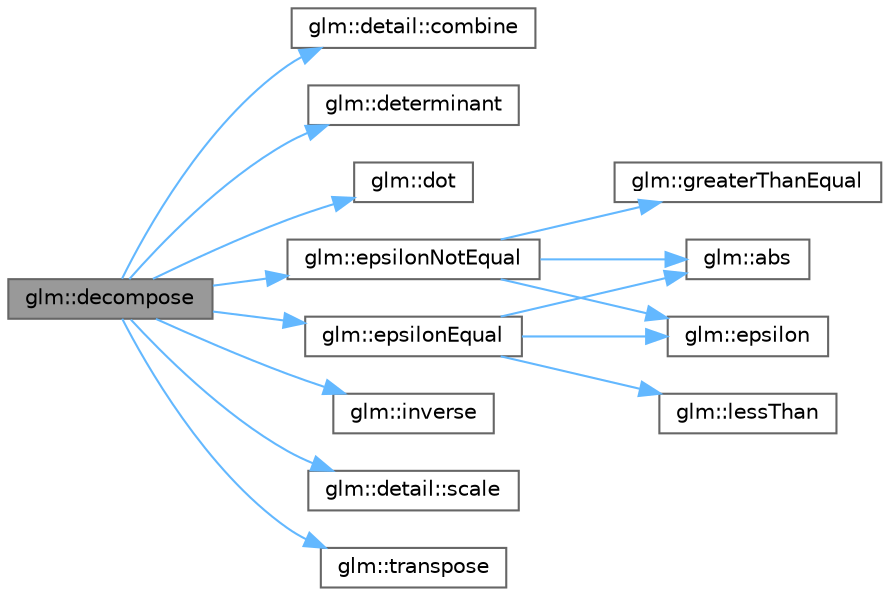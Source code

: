digraph "glm::decompose"
{
 // LATEX_PDF_SIZE
  bgcolor="transparent";
  edge [fontname=Helvetica,fontsize=10,labelfontname=Helvetica,labelfontsize=10];
  node [fontname=Helvetica,fontsize=10,shape=box,height=0.2,width=0.4];
  rankdir="LR";
  Node1 [id="Node000001",label="glm::decompose",height=0.2,width=0.4,color="gray40", fillcolor="grey60", style="filled", fontcolor="black",tooltip=" "];
  Node1 -> Node2 [id="edge1_Node000001_Node000002",color="steelblue1",style="solid",tooltip=" "];
  Node2 [id="Node000002",label="glm::detail::combine",height=0.2,width=0.4,color="grey40", fillcolor="white", style="filled",URL="$namespaceglm_1_1detail.html#a4363abf5c2e8ba2090523a122202fe76",tooltip="Make a linear combination of two vectors and return the result."];
  Node1 -> Node3 [id="edge2_Node000001_Node000003",color="steelblue1",style="solid",tooltip=" "];
  Node3 [id="Node000003",label="glm::determinant",height=0.2,width=0.4,color="grey40", fillcolor="white", style="filled",URL="$group__core__func__matrix.html#gad7928795124768e058f99dce270f5c8d",tooltip=" "];
  Node1 -> Node4 [id="edge3_Node000001_Node000004",color="steelblue1",style="solid",tooltip=" "];
  Node4 [id="Node000004",label="glm::dot",height=0.2,width=0.4,color="grey40", fillcolor="white", style="filled",URL="$namespaceglm.html#a40370edb74dec9048258c063b9c091c9",tooltip=" "];
  Node1 -> Node5 [id="edge4_Node000001_Node000005",color="steelblue1",style="solid",tooltip=" "];
  Node5 [id="Node000005",label="glm::epsilonEqual",height=0.2,width=0.4,color="grey40", fillcolor="white", style="filled",URL="$group__gtc__epsilon.html#ga7f8df975688289781ee26998c73d6798",tooltip=" "];
  Node5 -> Node6 [id="edge5_Node000005_Node000006",color="steelblue1",style="solid",tooltip=" "];
  Node6 [id="Node000006",label="glm::abs",height=0.2,width=0.4,color="grey40", fillcolor="white", style="filled",URL="$group__core__func__common.html#ga439e60a72eadecfeda2df5449c613a64",tooltip=" "];
  Node5 -> Node7 [id="edge6_Node000005_Node000007",color="steelblue1",style="solid",tooltip=" "];
  Node7 [id="Node000007",label="glm::epsilon",height=0.2,width=0.4,color="grey40", fillcolor="white", style="filled",URL="$group__ext__scalar__constants.html#ga2a1e57fc5592b69cfae84174cbfc9429",tooltip="Return the epsilon constant for floating point types."];
  Node5 -> Node8 [id="edge7_Node000005_Node000008",color="steelblue1",style="solid",tooltip=" "];
  Node8 [id="Node000008",label="glm::lessThan",height=0.2,width=0.4,color="grey40", fillcolor="white", style="filled",URL="$group__core__func__vector__relational.html#gaedc3a837f960109afe22ea3f267b9a19",tooltip=" "];
  Node1 -> Node9 [id="edge8_Node000001_Node000009",color="steelblue1",style="solid",tooltip=" "];
  Node9 [id="Node000009",label="glm::epsilonNotEqual",height=0.2,width=0.4,color="grey40", fillcolor="white", style="filled",URL="$group__gtc__epsilon.html#ga5a19d270e1912843d95f476fe2d3882d",tooltip=" "];
  Node9 -> Node6 [id="edge9_Node000009_Node000006",color="steelblue1",style="solid",tooltip=" "];
  Node9 -> Node7 [id="edge10_Node000009_Node000007",color="steelblue1",style="solid",tooltip=" "];
  Node9 -> Node10 [id="edge11_Node000009_Node000010",color="steelblue1",style="solid",tooltip=" "];
  Node10 [id="Node000010",label="glm::greaterThanEqual",height=0.2,width=0.4,color="grey40", fillcolor="white", style="filled",URL="$group__core__func__vector__relational.html#ga932c94a34799d65dfe36762158a58d90",tooltip=" "];
  Node1 -> Node11 [id="edge12_Node000001_Node000011",color="steelblue1",style="solid",tooltip=" "];
  Node11 [id="Node000011",label="glm::inverse",height=0.2,width=0.4,color="grey40", fillcolor="white", style="filled",URL="$group__core__func__matrix.html#gace61e11fc177491beeca0c6971e2f3fc",tooltip=" "];
  Node1 -> Node12 [id="edge13_Node000001_Node000012",color="steelblue1",style="solid",tooltip=" "];
  Node12 [id="Node000012",label="glm::detail::scale",height=0.2,width=0.4,color="grey40", fillcolor="white", style="filled",URL="$namespaceglm_1_1detail.html#a8e563a75f3346ec61537f1601eb5f8cb",tooltip=" "];
  Node1 -> Node13 [id="edge14_Node000001_Node000013",color="steelblue1",style="solid",tooltip=" "];
  Node13 [id="Node000013",label="glm::transpose",height=0.2,width=0.4,color="grey40", fillcolor="white", style="filled",URL="$group__core__func__matrix.html#ga4d251df5957b62996391bccb61cc9974",tooltip=" "];
}
